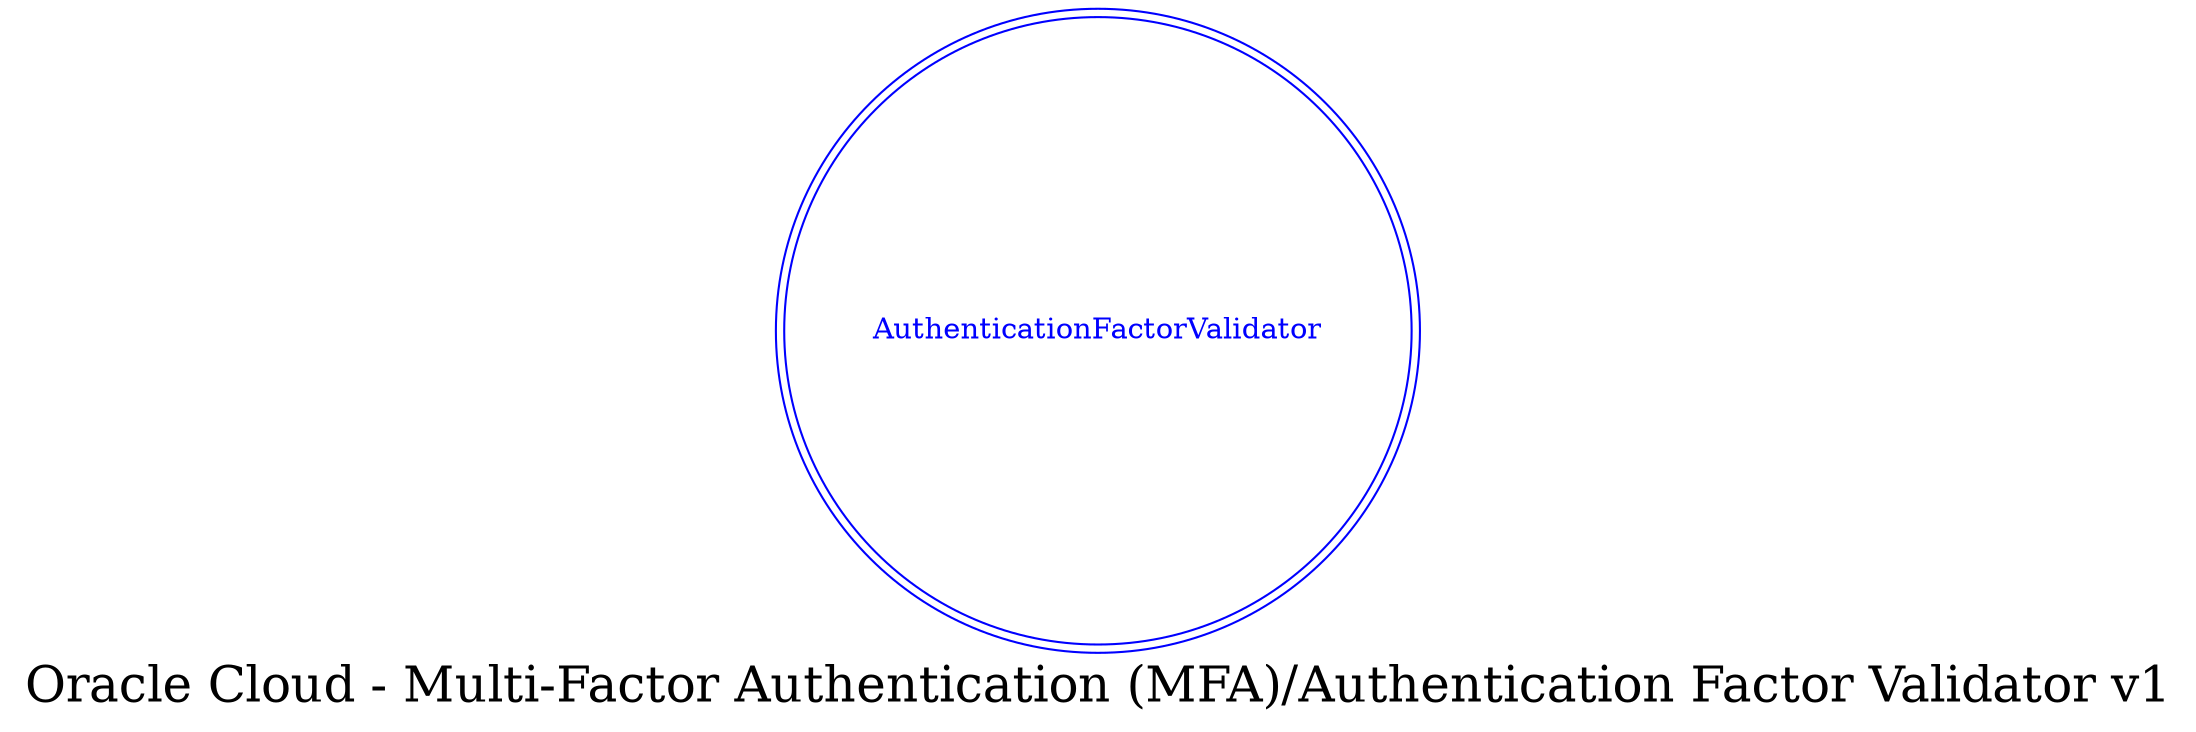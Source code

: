 digraph LexiconGraph {
graph[label="Oracle Cloud - Multi-Factor Authentication (MFA)/Authentication Factor Validator v1", fontsize=24]
splines=true
"AuthenticationFactorValidator" [color=blue, fontcolor=blue, shape=doublecircle]
}
